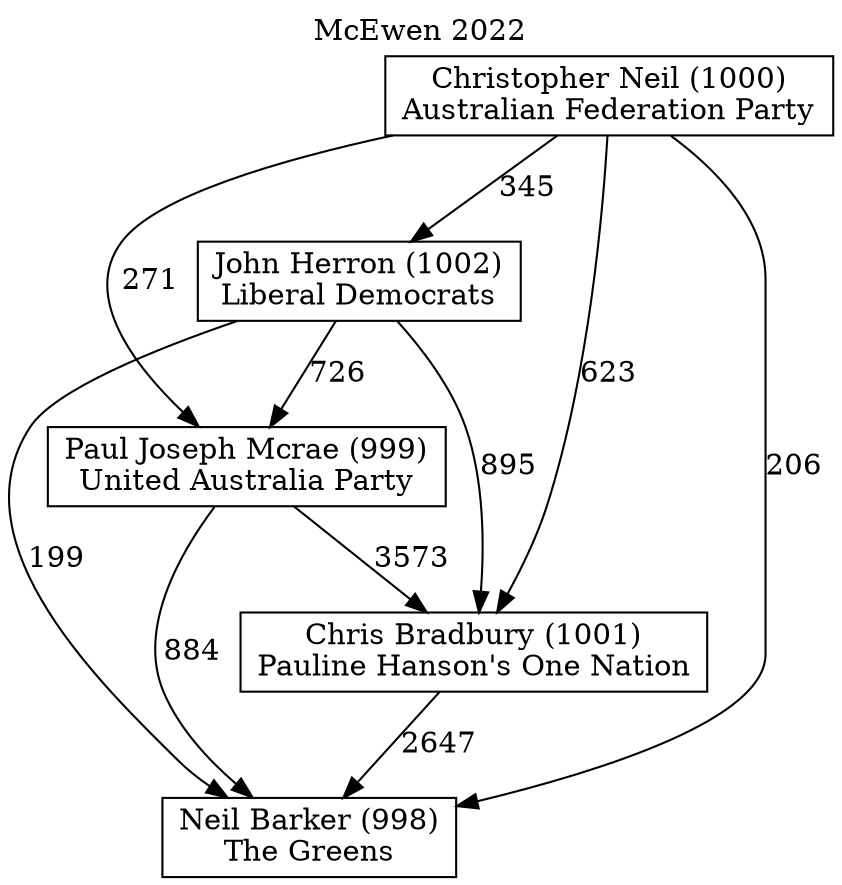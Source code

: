 // House preference flow
digraph "Neil Barker (998)_McEwen_2022" {
	graph [label="McEwen 2022" labelloc=t mclimit=10]
	node [shape=box]
	"Chris Bradbury (1001)" [label="Chris Bradbury (1001)
Pauline Hanson's One Nation"]
	"Christopher Neil (1000)" [label="Christopher Neil (1000)
Australian Federation Party"]
	"John Herron (1002)" [label="John Herron (1002)
Liberal Democrats"]
	"Neil Barker (998)" [label="Neil Barker (998)
The Greens"]
	"Paul Joseph Mcrae (999)" [label="Paul Joseph Mcrae (999)
United Australia Party"]
	"Chris Bradbury (1001)" -> "Neil Barker (998)" [label=2647]
	"Christopher Neil (1000)" -> "Chris Bradbury (1001)" [label=623]
	"Christopher Neil (1000)" -> "John Herron (1002)" [label=345]
	"Christopher Neil (1000)" -> "Neil Barker (998)" [label=206]
	"Christopher Neil (1000)" -> "Paul Joseph Mcrae (999)" [label=271]
	"John Herron (1002)" -> "Chris Bradbury (1001)" [label=895]
	"John Herron (1002)" -> "Neil Barker (998)" [label=199]
	"John Herron (1002)" -> "Paul Joseph Mcrae (999)" [label=726]
	"Paul Joseph Mcrae (999)" -> "Chris Bradbury (1001)" [label=3573]
	"Paul Joseph Mcrae (999)" -> "Neil Barker (998)" [label=884]
}
